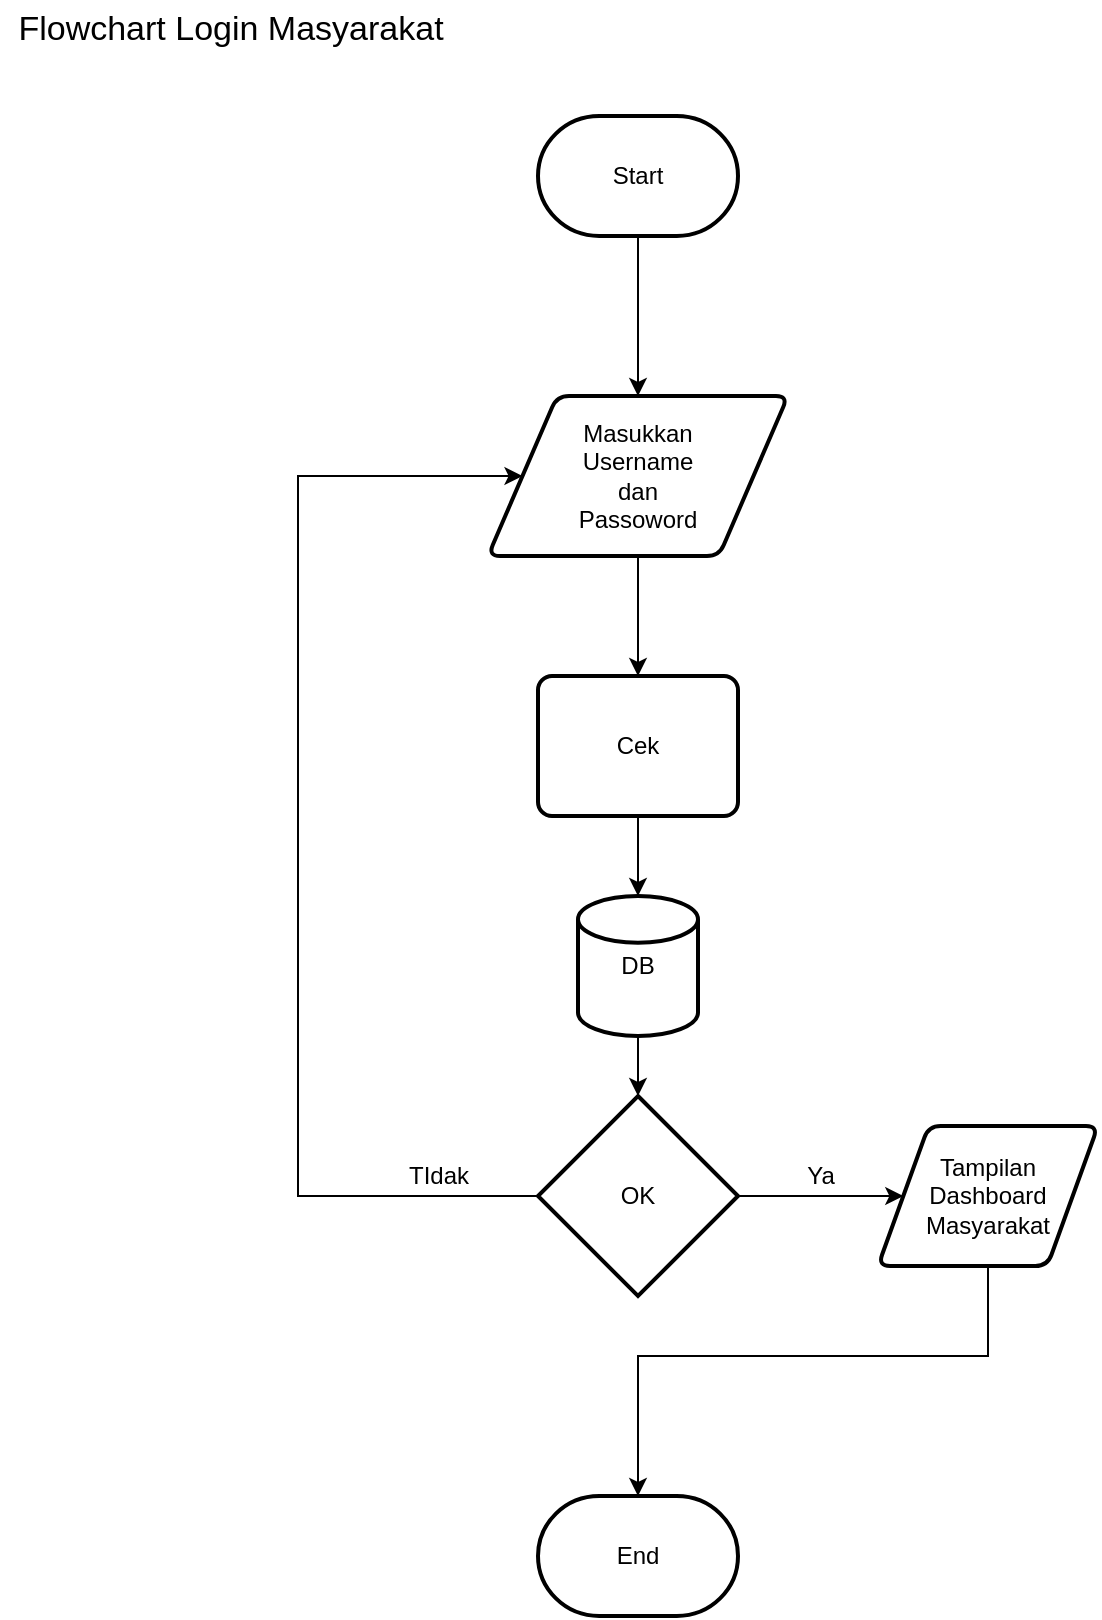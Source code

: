 <mxfile version="12.9.10" type="device"><diagram id="C5RBs43oDa-KdzZeNtuy" name="Page-1"><mxGraphModel dx="868" dy="520" grid="1" gridSize="10" guides="1" tooltips="1" connect="1" arrows="1" fold="1" page="1" pageScale="1" pageWidth="827" pageHeight="1169" math="0" shadow="0"><root><mxCell id="WIyWlLk6GJQsqaUBKTNV-0"/><mxCell id="WIyWlLk6GJQsqaUBKTNV-1" parent="WIyWlLk6GJQsqaUBKTNV-0"/><mxCell id="AfOWgIu2JQYMcT9oHJuL-38" value="" style="edgeStyle=orthogonalEdgeStyle;rounded=0;orthogonalLoop=1;jettySize=auto;html=1;exitX=0.5;exitY=1;exitDx=0;exitDy=0;" parent="WIyWlLk6GJQsqaUBKTNV-1" source="AfOWgIu2JQYMcT9oHJuL-24" target="AfOWgIu2JQYMcT9oHJuL-39" edge="1"><mxGeometry relative="1" as="geometry"><mxPoint x="611" y="890" as="targetPoint"/><mxPoint x="590" y="720" as="sourcePoint"/><Array as="points"><mxPoint x="575" y="700"/><mxPoint x="400" y="700"/></Array></mxGeometry></mxCell><mxCell id="AfOWgIu2JQYMcT9oHJuL-4" value="" style="edgeStyle=orthogonalEdgeStyle;rounded=0;orthogonalLoop=1;jettySize=auto;html=1;" parent="WIyWlLk6GJQsqaUBKTNV-1" source="AfOWgIu2JQYMcT9oHJuL-1" target="AfOWgIu2JQYMcT9oHJuL-5" edge="1"><mxGeometry relative="1" as="geometry"><mxPoint x="400" y="220" as="targetPoint"/></mxGeometry></mxCell><mxCell id="AfOWgIu2JQYMcT9oHJuL-1" value="Start" style="strokeWidth=2;html=1;shape=mxgraph.flowchart.terminator;whiteSpace=wrap;" parent="WIyWlLk6GJQsqaUBKTNV-1" vertex="1"><mxGeometry x="350" y="80" width="100" height="60" as="geometry"/></mxCell><mxCell id="AfOWgIu2JQYMcT9oHJuL-10" value="" style="edgeStyle=orthogonalEdgeStyle;rounded=0;orthogonalLoop=1;jettySize=auto;html=1;" parent="WIyWlLk6GJQsqaUBKTNV-1" source="AfOWgIu2JQYMcT9oHJuL-5" target="AfOWgIu2JQYMcT9oHJuL-9" edge="1"><mxGeometry relative="1" as="geometry"/></mxCell><mxCell id="AfOWgIu2JQYMcT9oHJuL-5" value="Masukkan&lt;br&gt;Username&lt;br&gt;dan &lt;br&gt;Passoword" style="shape=parallelogram;html=1;strokeWidth=2;perimeter=parallelogramPerimeter;whiteSpace=wrap;rounded=1;arcSize=12;size=0.23;" parent="WIyWlLk6GJQsqaUBKTNV-1" vertex="1"><mxGeometry x="325" y="220" width="150" height="80" as="geometry"/></mxCell><mxCell id="AfOWgIu2JQYMcT9oHJuL-12" value="" style="edgeStyle=orthogonalEdgeStyle;rounded=0;orthogonalLoop=1;jettySize=auto;html=1;" parent="WIyWlLk6GJQsqaUBKTNV-1" source="AfOWgIu2JQYMcT9oHJuL-9" target="AfOWgIu2JQYMcT9oHJuL-11" edge="1"><mxGeometry relative="1" as="geometry"/></mxCell><mxCell id="AfOWgIu2JQYMcT9oHJuL-9" value="Cek" style="rounded=1;whiteSpace=wrap;html=1;absoluteArcSize=1;arcSize=14;strokeWidth=2;" parent="WIyWlLk6GJQsqaUBKTNV-1" vertex="1"><mxGeometry x="350" y="360" width="100" height="70" as="geometry"/></mxCell><mxCell id="AfOWgIu2JQYMcT9oHJuL-15" value="" style="edgeStyle=orthogonalEdgeStyle;rounded=0;orthogonalLoop=1;jettySize=auto;html=1;" parent="WIyWlLk6GJQsqaUBKTNV-1" source="AfOWgIu2JQYMcT9oHJuL-11" target="AfOWgIu2JQYMcT9oHJuL-13" edge="1"><mxGeometry relative="1" as="geometry"/></mxCell><mxCell id="AfOWgIu2JQYMcT9oHJuL-11" value="DB" style="strokeWidth=2;html=1;shape=mxgraph.flowchart.database;whiteSpace=wrap;" parent="WIyWlLk6GJQsqaUBKTNV-1" vertex="1"><mxGeometry x="370" y="470" width="60" height="70" as="geometry"/></mxCell><mxCell id="AfOWgIu2JQYMcT9oHJuL-17" value="" style="edgeStyle=orthogonalEdgeStyle;rounded=0;orthogonalLoop=1;jettySize=auto;html=1;entryX=0;entryY=0.5;entryDx=0;entryDy=0;" parent="WIyWlLk6GJQsqaUBKTNV-1" source="AfOWgIu2JQYMcT9oHJuL-13" target="AfOWgIu2JQYMcT9oHJuL-5" edge="1"><mxGeometry relative="1" as="geometry"><mxPoint x="240" y="260" as="targetPoint"/><Array as="points"><mxPoint x="230" y="620"/><mxPoint x="230" y="260"/></Array></mxGeometry></mxCell><mxCell id="AfOWgIu2JQYMcT9oHJuL-19" value="" style="edgeStyle=orthogonalEdgeStyle;rounded=0;orthogonalLoop=1;jettySize=auto;html=1;" parent="WIyWlLk6GJQsqaUBKTNV-1" source="AfOWgIu2JQYMcT9oHJuL-13" target="AfOWgIu2JQYMcT9oHJuL-24" edge="1"><mxGeometry relative="1" as="geometry"><mxPoint x="530" y="620" as="targetPoint"/></mxGeometry></mxCell><mxCell id="AfOWgIu2JQYMcT9oHJuL-13" value="OK" style="strokeWidth=2;html=1;shape=mxgraph.flowchart.decision;whiteSpace=wrap;" parent="WIyWlLk6GJQsqaUBKTNV-1" vertex="1"><mxGeometry x="350" y="570" width="100" height="100" as="geometry"/></mxCell><mxCell id="AfOWgIu2JQYMcT9oHJuL-20" value="Ya" style="text;html=1;align=center;verticalAlign=middle;resizable=0;points=[];autosize=1;" parent="WIyWlLk6GJQsqaUBKTNV-1" vertex="1"><mxGeometry x="476" y="600" width="30" height="20" as="geometry"/></mxCell><mxCell id="AfOWgIu2JQYMcT9oHJuL-21" value="TIdak" style="text;html=1;align=center;verticalAlign=middle;resizable=0;points=[];autosize=1;" parent="WIyWlLk6GJQsqaUBKTNV-1" vertex="1"><mxGeometry x="275" y="600" width="50" height="20" as="geometry"/></mxCell><mxCell id="AfOWgIu2JQYMcT9oHJuL-24" value="Tampilan&lt;br&gt;Dashboard&lt;br&gt;Masyarakat" style="shape=parallelogram;html=1;strokeWidth=2;perimeter=parallelogramPerimeter;whiteSpace=wrap;rounded=1;arcSize=12;size=0.23;" parent="WIyWlLk6GJQsqaUBKTNV-1" vertex="1"><mxGeometry x="520" y="585" width="110" height="70" as="geometry"/></mxCell><mxCell id="AfOWgIu2JQYMcT9oHJuL-39" value="End" style="strokeWidth=2;html=1;shape=mxgraph.flowchart.terminator;whiteSpace=wrap;" parent="WIyWlLk6GJQsqaUBKTNV-1" vertex="1"><mxGeometry x="350" y="770" width="100" height="60" as="geometry"/></mxCell><mxCell id="AfOWgIu2JQYMcT9oHJuL-41" value="Flowchart Login Masyarakat" style="text;html=1;align=center;verticalAlign=middle;resizable=0;points=[];autosize=1;fontSize=17;" parent="WIyWlLk6GJQsqaUBKTNV-1" vertex="1"><mxGeometry x="81" y="22" width="230" height="30" as="geometry"/></mxCell></root></mxGraphModel></diagram></mxfile>